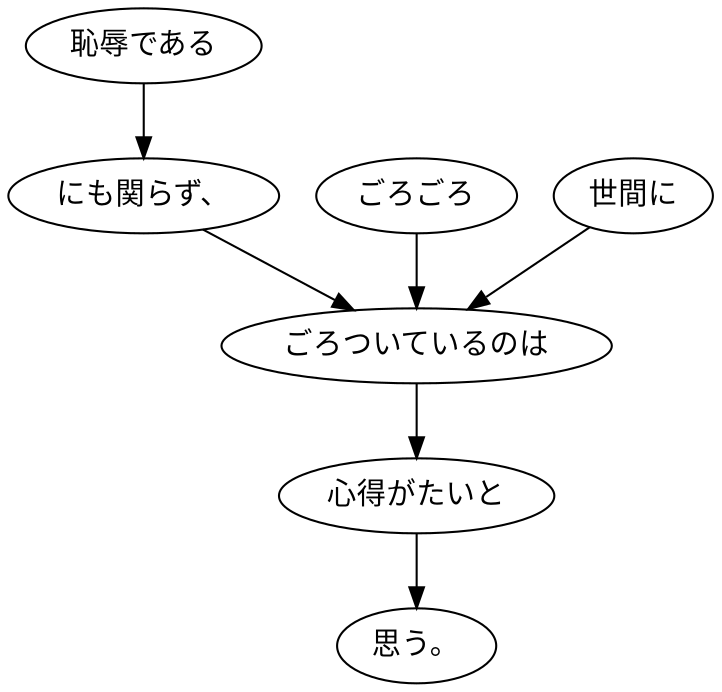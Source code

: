 digraph graph6671 {
	node0 [label="恥辱である"];
	node1 [label="にも関らず、"];
	node2 [label="ごろごろ"];
	node3 [label="世間に"];
	node4 [label="ごろついているのは"];
	node5 [label="心得がたいと"];
	node6 [label="思う。"];
	node0 -> node1;
	node1 -> node4;
	node2 -> node4;
	node3 -> node4;
	node4 -> node5;
	node5 -> node6;
}
